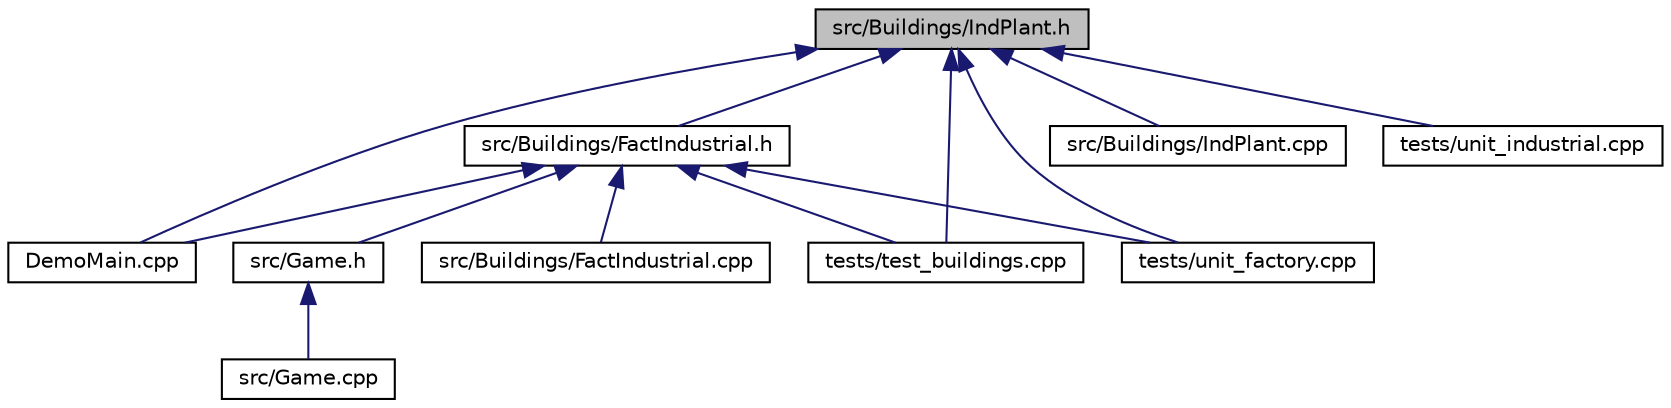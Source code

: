 digraph "src/Buildings/IndPlant.h"
{
 // LATEX_PDF_SIZE
  edge [fontname="Helvetica",fontsize="10",labelfontname="Helvetica",labelfontsize="10"];
  node [fontname="Helvetica",fontsize="10",shape=record];
  Node1 [label="src/Buildings/IndPlant.h",height=0.2,width=0.4,color="black", fillcolor="grey75", style="filled", fontcolor="black",tooltip=" "];
  Node1 -> Node2 [dir="back",color="midnightblue",fontsize="10",style="solid",fontname="Helvetica"];
  Node2 [label="DemoMain.cpp",height=0.2,width=0.4,color="black", fillcolor="white", style="filled",URL="$DemoMain_8cpp.html",tooltip=" "];
  Node1 -> Node3 [dir="back",color="midnightblue",fontsize="10",style="solid",fontname="Helvetica"];
  Node3 [label="src/Buildings/FactIndustrial.h",height=0.2,width=0.4,color="black", fillcolor="white", style="filled",URL="$FactIndustrial_8h.html",tooltip=" "];
  Node3 -> Node2 [dir="back",color="midnightblue",fontsize="10",style="solid",fontname="Helvetica"];
  Node3 -> Node4 [dir="back",color="midnightblue",fontsize="10",style="solid",fontname="Helvetica"];
  Node4 [label="src/Buildings/FactIndustrial.cpp",height=0.2,width=0.4,color="black", fillcolor="white", style="filled",URL="$FactIndustrial_8cpp.html",tooltip=" "];
  Node3 -> Node5 [dir="back",color="midnightblue",fontsize="10",style="solid",fontname="Helvetica"];
  Node5 [label="src/Game.h",height=0.2,width=0.4,color="black", fillcolor="white", style="filled",URL="$Game_8h.html",tooltip=" "];
  Node5 -> Node6 [dir="back",color="midnightblue",fontsize="10",style="solid",fontname="Helvetica"];
  Node6 [label="src/Game.cpp",height=0.2,width=0.4,color="black", fillcolor="white", style="filled",URL="$Game_8cpp.html",tooltip=" "];
  Node3 -> Node7 [dir="back",color="midnightblue",fontsize="10",style="solid",fontname="Helvetica"];
  Node7 [label="tests/test_buildings.cpp",height=0.2,width=0.4,color="black", fillcolor="white", style="filled",URL="$test__buildings_8cpp.html",tooltip=" "];
  Node3 -> Node8 [dir="back",color="midnightblue",fontsize="10",style="solid",fontname="Helvetica"];
  Node8 [label="tests/unit_factory.cpp",height=0.2,width=0.4,color="black", fillcolor="white", style="filled",URL="$unit__factory_8cpp.html",tooltip=" "];
  Node1 -> Node9 [dir="back",color="midnightblue",fontsize="10",style="solid",fontname="Helvetica"];
  Node9 [label="src/Buildings/IndPlant.cpp",height=0.2,width=0.4,color="black", fillcolor="white", style="filled",URL="$IndPlant_8cpp.html",tooltip=" "];
  Node1 -> Node7 [dir="back",color="midnightblue",fontsize="10",style="solid",fontname="Helvetica"];
  Node1 -> Node8 [dir="back",color="midnightblue",fontsize="10",style="solid",fontname="Helvetica"];
  Node1 -> Node10 [dir="back",color="midnightblue",fontsize="10",style="solid",fontname="Helvetica"];
  Node10 [label="tests/unit_industrial.cpp",height=0.2,width=0.4,color="black", fillcolor="white", style="filled",URL="$unit__industrial_8cpp.html",tooltip=" "];
}
